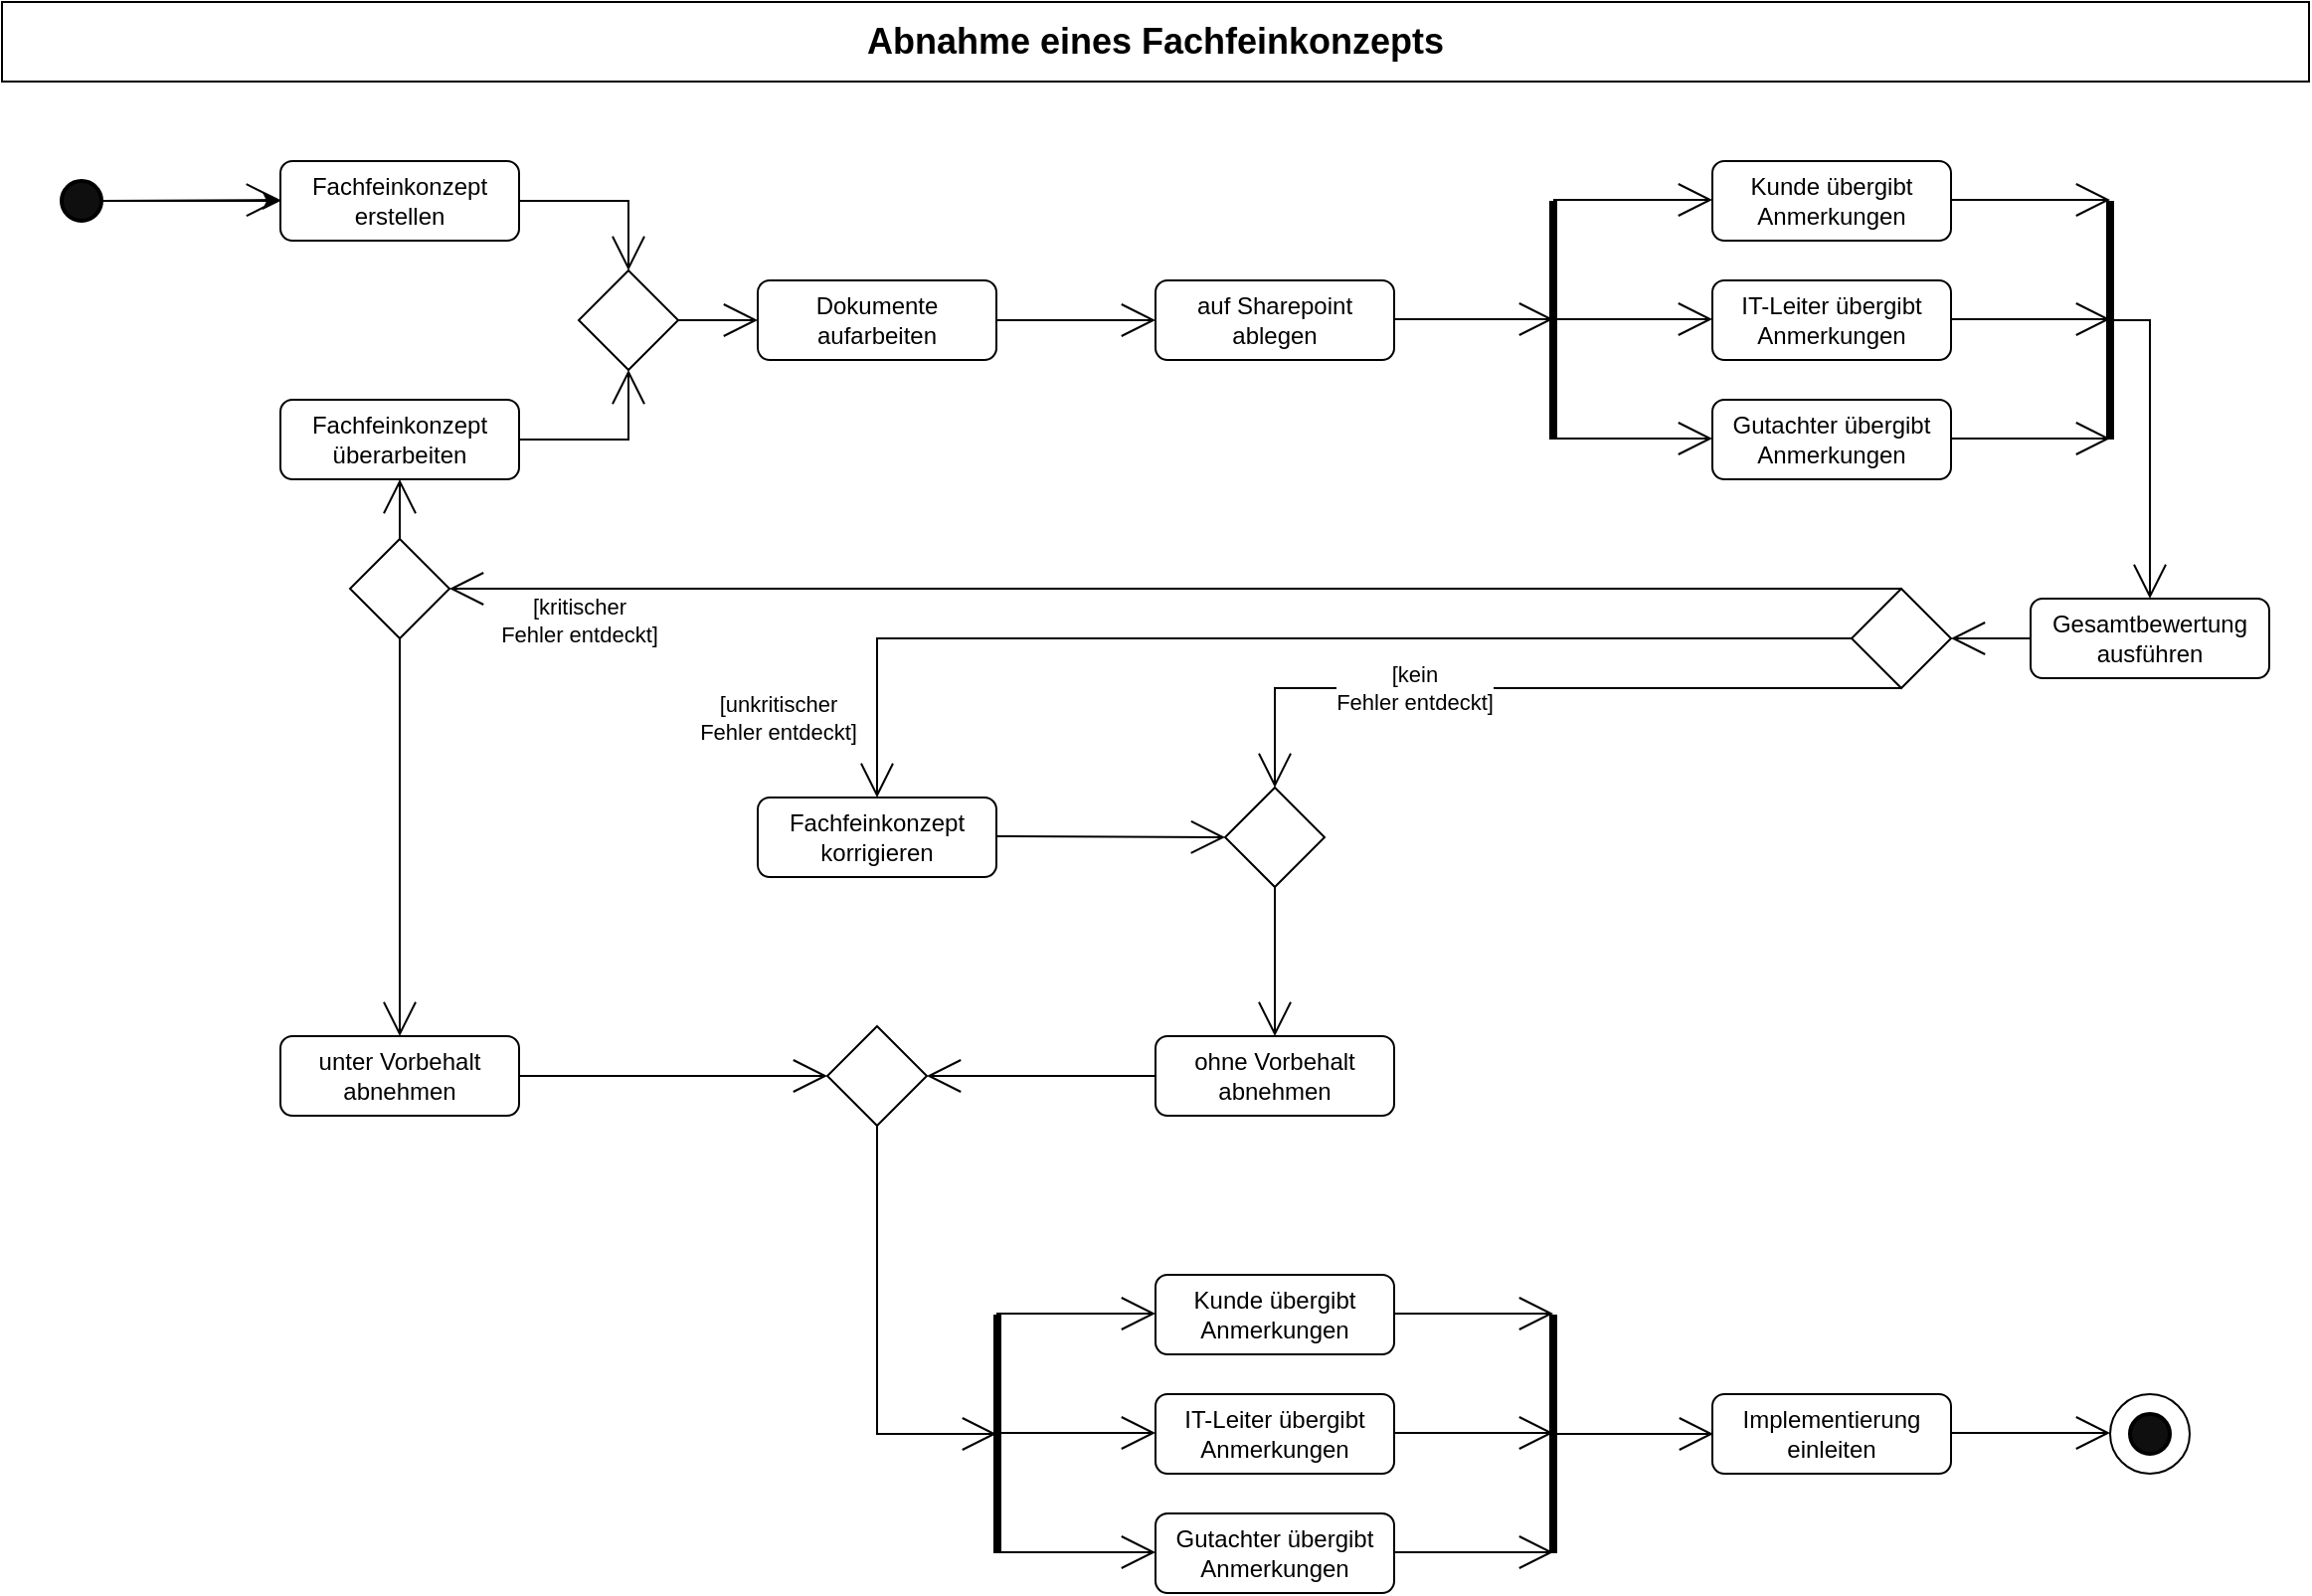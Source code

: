 <mxfile version="22.0.6" type="github">
  <diagram id="C5RBs43oDa-KdzZeNtuy" name="Page-1">
    <mxGraphModel dx="1434" dy="782" grid="1" gridSize="10" guides="1" tooltips="1" connect="1" arrows="1" fold="1" page="1" pageScale="1" pageWidth="1169" pageHeight="827" math="0" shadow="0">
      <root>
        <mxCell id="WIyWlLk6GJQsqaUBKTNV-0" />
        <mxCell id="WIyWlLk6GJQsqaUBKTNV-1" parent="WIyWlLk6GJQsqaUBKTNV-0" />
        <mxCell id="uXJUU_KmSxDn1WXmXQjy-84" value="" style="ellipse;whiteSpace=wrap;html=1;aspect=fixed;" vertex="1" parent="WIyWlLk6GJQsqaUBKTNV-1">
          <mxGeometry x="1060" y="700" width="40" height="40" as="geometry" />
        </mxCell>
        <mxCell id="uXJUU_KmSxDn1WXmXQjy-0" value="Fachfeinkonzept erstellen" style="rounded=1;whiteSpace=wrap;html=1;" vertex="1" parent="WIyWlLk6GJQsqaUBKTNV-1">
          <mxGeometry x="140" y="80" width="120" height="40" as="geometry" />
        </mxCell>
        <mxCell id="uXJUU_KmSxDn1WXmXQjy-85" value="" style="edgeStyle=orthogonalEdgeStyle;rounded=0;orthogonalLoop=1;jettySize=auto;html=1;" edge="1" parent="WIyWlLk6GJQsqaUBKTNV-1" source="uXJUU_KmSxDn1WXmXQjy-2" target="uXJUU_KmSxDn1WXmXQjy-0">
          <mxGeometry relative="1" as="geometry" />
        </mxCell>
        <mxCell id="uXJUU_KmSxDn1WXmXQjy-2" value="" style="strokeWidth=2;html=1;shape=mxgraph.flowchart.start_2;whiteSpace=wrap;fillColor=#0F0F0F;" vertex="1" parent="WIyWlLk6GJQsqaUBKTNV-1">
          <mxGeometry x="30" y="90" width="20" height="20" as="geometry" />
        </mxCell>
        <mxCell id="uXJUU_KmSxDn1WXmXQjy-7" value="Dokumente aufarbeiten" style="rounded=1;whiteSpace=wrap;html=1;" vertex="1" parent="WIyWlLk6GJQsqaUBKTNV-1">
          <mxGeometry x="380" y="140" width="120" height="40" as="geometry" />
        </mxCell>
        <mxCell id="uXJUU_KmSxDn1WXmXQjy-8" value="auf Sharepoint ablegen" style="rounded=1;whiteSpace=wrap;html=1;" vertex="1" parent="WIyWlLk6GJQsqaUBKTNV-1">
          <mxGeometry x="580" y="140" width="120" height="40" as="geometry" />
        </mxCell>
        <mxCell id="uXJUU_KmSxDn1WXmXQjy-9" style="edgeStyle=orthogonalEdgeStyle;rounded=0;orthogonalLoop=1;jettySize=auto;html=1;exitX=1;exitY=0.5;exitDx=0;exitDy=0;entryX=0;entryY=0.5;entryDx=0;entryDy=0;endArrow=open;endFill=0;endSize=15;" edge="1" parent="WIyWlLk6GJQsqaUBKTNV-1" source="uXJUU_KmSxDn1WXmXQjy-41" target="uXJUU_KmSxDn1WXmXQjy-7">
          <mxGeometry relative="1" as="geometry">
            <mxPoint x="100" y="170" as="sourcePoint" />
            <mxPoint x="190" y="170" as="targetPoint" />
          </mxGeometry>
        </mxCell>
        <mxCell id="uXJUU_KmSxDn1WXmXQjy-10" style="edgeStyle=orthogonalEdgeStyle;rounded=0;orthogonalLoop=1;jettySize=auto;html=1;exitX=1;exitY=0.5;exitDx=0;exitDy=0;endArrow=open;endFill=0;endSize=15;" edge="1" parent="WIyWlLk6GJQsqaUBKTNV-1" source="uXJUU_KmSxDn1WXmXQjy-7" target="uXJUU_KmSxDn1WXmXQjy-8">
          <mxGeometry relative="1" as="geometry">
            <mxPoint x="310" y="170" as="sourcePoint" />
            <mxPoint x="390" y="170" as="targetPoint" />
          </mxGeometry>
        </mxCell>
        <mxCell id="uXJUU_KmSxDn1WXmXQjy-12" style="edgeStyle=orthogonalEdgeStyle;rounded=0;orthogonalLoop=1;jettySize=auto;html=1;exitX=1;exitY=0.5;exitDx=0;exitDy=0;endArrow=open;endFill=0;endSize=15;" edge="1" parent="WIyWlLk6GJQsqaUBKTNV-1">
          <mxGeometry relative="1" as="geometry">
            <mxPoint x="700" y="159.5" as="sourcePoint" />
            <mxPoint x="780" y="159.5" as="targetPoint" />
          </mxGeometry>
        </mxCell>
        <mxCell id="uXJUU_KmSxDn1WXmXQjy-14" value="" style="endArrow=none;html=1;rounded=0;strokeWidth=4;" edge="1" parent="WIyWlLk6GJQsqaUBKTNV-1">
          <mxGeometry width="50" height="50" relative="1" as="geometry">
            <mxPoint x="780" y="220" as="sourcePoint" />
            <mxPoint x="780" y="100" as="targetPoint" />
          </mxGeometry>
        </mxCell>
        <mxCell id="uXJUU_KmSxDn1WXmXQjy-15" value="Kunde übergibt Anmerkungen" style="rounded=1;whiteSpace=wrap;html=1;" vertex="1" parent="WIyWlLk6GJQsqaUBKTNV-1">
          <mxGeometry x="860" y="80" width="120" height="40" as="geometry" />
        </mxCell>
        <mxCell id="uXJUU_KmSxDn1WXmXQjy-16" value="Gutachter übergibt Anmerkungen" style="rounded=1;whiteSpace=wrap;html=1;" vertex="1" parent="WIyWlLk6GJQsqaUBKTNV-1">
          <mxGeometry x="860" y="200" width="120" height="40" as="geometry" />
        </mxCell>
        <mxCell id="uXJUU_KmSxDn1WXmXQjy-17" value="IT-Leiter übergibt Anmerkungen" style="rounded=1;whiteSpace=wrap;html=1;" vertex="1" parent="WIyWlLk6GJQsqaUBKTNV-1">
          <mxGeometry x="860" y="140" width="120" height="40" as="geometry" />
        </mxCell>
        <mxCell id="uXJUU_KmSxDn1WXmXQjy-18" style="edgeStyle=orthogonalEdgeStyle;rounded=0;orthogonalLoop=1;jettySize=auto;html=1;exitX=1;exitY=0.5;exitDx=0;exitDy=0;entryX=0;entryY=0.5;entryDx=0;entryDy=0;endArrow=open;endFill=0;endSize=15;" edge="1" parent="WIyWlLk6GJQsqaUBKTNV-1">
          <mxGeometry relative="1" as="geometry">
            <mxPoint x="780" y="219.5" as="sourcePoint" />
            <mxPoint x="860" y="219.5" as="targetPoint" />
          </mxGeometry>
        </mxCell>
        <mxCell id="uXJUU_KmSxDn1WXmXQjy-19" style="edgeStyle=orthogonalEdgeStyle;rounded=0;orthogonalLoop=1;jettySize=auto;html=1;exitX=1;exitY=0.5;exitDx=0;exitDy=0;entryX=0;entryY=0.5;entryDx=0;entryDy=0;endArrow=open;endFill=0;endSize=15;" edge="1" parent="WIyWlLk6GJQsqaUBKTNV-1">
          <mxGeometry relative="1" as="geometry">
            <mxPoint x="780" y="159.5" as="sourcePoint" />
            <mxPoint x="860" y="159.5" as="targetPoint" />
          </mxGeometry>
        </mxCell>
        <mxCell id="uXJUU_KmSxDn1WXmXQjy-20" style="edgeStyle=orthogonalEdgeStyle;rounded=0;orthogonalLoop=1;jettySize=auto;html=1;exitX=1;exitY=0.5;exitDx=0;exitDy=0;entryX=0;entryY=0.5;entryDx=0;entryDy=0;endArrow=open;endFill=0;endSize=15;" edge="1" parent="WIyWlLk6GJQsqaUBKTNV-1">
          <mxGeometry relative="1" as="geometry">
            <mxPoint x="780" y="99.5" as="sourcePoint" />
            <mxPoint x="860" y="99.5" as="targetPoint" />
          </mxGeometry>
        </mxCell>
        <mxCell id="uXJUU_KmSxDn1WXmXQjy-21" value="" style="endArrow=none;html=1;rounded=0;strokeWidth=4;" edge="1" parent="WIyWlLk6GJQsqaUBKTNV-1">
          <mxGeometry width="50" height="50" relative="1" as="geometry">
            <mxPoint x="1060" y="220" as="sourcePoint" />
            <mxPoint x="1060" y="100" as="targetPoint" />
          </mxGeometry>
        </mxCell>
        <mxCell id="uXJUU_KmSxDn1WXmXQjy-22" style="edgeStyle=orthogonalEdgeStyle;rounded=0;orthogonalLoop=1;jettySize=auto;html=1;exitX=1;exitY=0.5;exitDx=0;exitDy=0;entryX=0;entryY=0.5;entryDx=0;entryDy=0;endArrow=open;endFill=0;endSize=15;" edge="1" parent="WIyWlLk6GJQsqaUBKTNV-1">
          <mxGeometry relative="1" as="geometry">
            <mxPoint x="980" y="219.5" as="sourcePoint" />
            <mxPoint x="1060" y="219.5" as="targetPoint" />
          </mxGeometry>
        </mxCell>
        <mxCell id="uXJUU_KmSxDn1WXmXQjy-23" style="edgeStyle=orthogonalEdgeStyle;rounded=0;orthogonalLoop=1;jettySize=auto;html=1;exitX=1;exitY=0.5;exitDx=0;exitDy=0;entryX=0;entryY=0.5;entryDx=0;entryDy=0;endArrow=open;endFill=0;endSize=15;" edge="1" parent="WIyWlLk6GJQsqaUBKTNV-1">
          <mxGeometry relative="1" as="geometry">
            <mxPoint x="980" y="159.5" as="sourcePoint" />
            <mxPoint x="1060" y="159.5" as="targetPoint" />
          </mxGeometry>
        </mxCell>
        <mxCell id="uXJUU_KmSxDn1WXmXQjy-24" style="edgeStyle=orthogonalEdgeStyle;rounded=0;orthogonalLoop=1;jettySize=auto;html=1;exitX=1;exitY=0.5;exitDx=0;exitDy=0;entryX=0;entryY=0.5;entryDx=0;entryDy=0;endArrow=open;endFill=0;endSize=15;" edge="1" parent="WIyWlLk6GJQsqaUBKTNV-1">
          <mxGeometry relative="1" as="geometry">
            <mxPoint x="980" y="99.5" as="sourcePoint" />
            <mxPoint x="1060" y="99.5" as="targetPoint" />
          </mxGeometry>
        </mxCell>
        <mxCell id="uXJUU_KmSxDn1WXmXQjy-25" style="edgeStyle=orthogonalEdgeStyle;rounded=0;orthogonalLoop=1;jettySize=auto;html=1;endArrow=open;endFill=0;endSize=15;entryX=0.5;entryY=0;entryDx=0;entryDy=0;" edge="1" parent="WIyWlLk6GJQsqaUBKTNV-1" target="uXJUU_KmSxDn1WXmXQjy-26">
          <mxGeometry relative="1" as="geometry">
            <mxPoint x="1060" y="160" as="sourcePoint" />
            <mxPoint x="1140" y="300" as="targetPoint" />
            <Array as="points">
              <mxPoint x="1080" y="160" />
            </Array>
          </mxGeometry>
        </mxCell>
        <mxCell id="uXJUU_KmSxDn1WXmXQjy-26" value="Gesamtbewertung ausführen" style="rounded=1;whiteSpace=wrap;html=1;" vertex="1" parent="WIyWlLk6GJQsqaUBKTNV-1">
          <mxGeometry x="1020" y="300" width="120" height="40" as="geometry" />
        </mxCell>
        <mxCell id="uXJUU_KmSxDn1WXmXQjy-27" value="" style="rhombus;whiteSpace=wrap;html=1;" vertex="1" parent="WIyWlLk6GJQsqaUBKTNV-1">
          <mxGeometry x="930" y="295" width="50" height="50" as="geometry" />
        </mxCell>
        <mxCell id="uXJUU_KmSxDn1WXmXQjy-28" style="edgeStyle=orthogonalEdgeStyle;rounded=0;orthogonalLoop=1;jettySize=auto;html=1;exitX=0;exitY=0.5;exitDx=0;exitDy=0;entryX=1;entryY=0.5;entryDx=0;entryDy=0;endArrow=open;endFill=0;endSize=15;" edge="1" parent="WIyWlLk6GJQsqaUBKTNV-1" source="uXJUU_KmSxDn1WXmXQjy-26" target="uXJUU_KmSxDn1WXmXQjy-27">
          <mxGeometry relative="1" as="geometry">
            <mxPoint x="990" y="169.5" as="sourcePoint" />
            <mxPoint x="1070" y="169.5" as="targetPoint" />
          </mxGeometry>
        </mxCell>
        <mxCell id="uXJUU_KmSxDn1WXmXQjy-32" style="edgeStyle=orthogonalEdgeStyle;rounded=0;orthogonalLoop=1;jettySize=auto;html=1;exitX=1;exitY=0.5;exitDx=0;exitDy=0;entryX=0;entryY=0.5;entryDx=0;entryDy=0;endArrow=open;endFill=0;endSize=15;exitPerimeter=0;" edge="1" parent="WIyWlLk6GJQsqaUBKTNV-1" source="uXJUU_KmSxDn1WXmXQjy-2">
          <mxGeometry relative="1" as="geometry">
            <mxPoint x="60" y="99.5" as="sourcePoint" />
            <mxPoint x="140" y="99.5" as="targetPoint" />
          </mxGeometry>
        </mxCell>
        <mxCell id="uXJUU_KmSxDn1WXmXQjy-36" style="edgeStyle=orthogonalEdgeStyle;rounded=0;orthogonalLoop=1;jettySize=auto;html=1;exitX=0.5;exitY=0;exitDx=0;exitDy=0;endArrow=open;endFill=0;endSize=15;entryX=0.5;entryY=1;entryDx=0;entryDy=0;" edge="1" parent="WIyWlLk6GJQsqaUBKTNV-1" source="uXJUU_KmSxDn1WXmXQjy-53" target="uXJUU_KmSxDn1WXmXQjy-38">
          <mxGeometry relative="1" as="geometry">
            <mxPoint x="1070" y="330" as="sourcePoint" />
            <mxPoint x="190" y="260" as="targetPoint" />
            <Array as="points" />
          </mxGeometry>
        </mxCell>
        <mxCell id="uXJUU_KmSxDn1WXmXQjy-37" value="[kritischer&lt;br&gt;Fehler entdeckt]" style="edgeLabel;html=1;align=center;verticalAlign=middle;resizable=0;points=[];" vertex="1" connectable="0" parent="uXJUU_KmSxDn1WXmXQjy-36">
          <mxGeometry x="0.915" relative="1" as="geometry">
            <mxPoint x="90" y="69" as="offset" />
          </mxGeometry>
        </mxCell>
        <mxCell id="uXJUU_KmSxDn1WXmXQjy-38" value="Fachfeinkonzept überarbeiten" style="rounded=1;whiteSpace=wrap;html=1;" vertex="1" parent="WIyWlLk6GJQsqaUBKTNV-1">
          <mxGeometry x="140" y="200" width="120" height="40" as="geometry" />
        </mxCell>
        <mxCell id="uXJUU_KmSxDn1WXmXQjy-42" value="" style="edgeStyle=orthogonalEdgeStyle;rounded=0;orthogonalLoop=1;jettySize=auto;html=1;exitX=1;exitY=0.5;exitDx=0;exitDy=0;entryX=0.5;entryY=0;entryDx=0;entryDy=0;endArrow=open;endFill=0;endSize=15;" edge="1" parent="WIyWlLk6GJQsqaUBKTNV-1" source="uXJUU_KmSxDn1WXmXQjy-0" target="uXJUU_KmSxDn1WXmXQjy-41">
          <mxGeometry relative="1" as="geometry">
            <mxPoint x="250" y="160" as="sourcePoint" />
            <mxPoint x="380" y="160" as="targetPoint" />
            <Array as="points">
              <mxPoint x="315" y="100" />
            </Array>
          </mxGeometry>
        </mxCell>
        <mxCell id="uXJUU_KmSxDn1WXmXQjy-41" value="" style="rhombus;whiteSpace=wrap;html=1;" vertex="1" parent="WIyWlLk6GJQsqaUBKTNV-1">
          <mxGeometry x="290" y="135" width="50" height="50" as="geometry" />
        </mxCell>
        <mxCell id="uXJUU_KmSxDn1WXmXQjy-44" value="" style="edgeStyle=orthogonalEdgeStyle;rounded=0;orthogonalLoop=1;jettySize=auto;html=1;exitX=1;exitY=0.5;exitDx=0;exitDy=0;entryX=0.5;entryY=1;entryDx=0;entryDy=0;endArrow=open;endFill=0;endSize=15;" edge="1" parent="WIyWlLk6GJQsqaUBKTNV-1" source="uXJUU_KmSxDn1WXmXQjy-38" target="uXJUU_KmSxDn1WXmXQjy-41">
          <mxGeometry relative="1" as="geometry">
            <mxPoint x="260" y="170" as="sourcePoint" />
            <mxPoint x="300" y="170" as="targetPoint" />
            <Array as="points">
              <mxPoint x="315" y="220" />
            </Array>
          </mxGeometry>
        </mxCell>
        <mxCell id="uXJUU_KmSxDn1WXmXQjy-47" value="Fachfeinkonzept korrigieren" style="rounded=1;whiteSpace=wrap;html=1;" vertex="1" parent="WIyWlLk6GJQsqaUBKTNV-1">
          <mxGeometry x="380" y="400" width="120" height="40" as="geometry" />
        </mxCell>
        <mxCell id="uXJUU_KmSxDn1WXmXQjy-48" style="edgeStyle=orthogonalEdgeStyle;rounded=0;orthogonalLoop=1;jettySize=auto;html=1;exitX=0;exitY=0.5;exitDx=0;exitDy=0;endArrow=open;endFill=0;endSize=15;entryX=0.5;entryY=0;entryDx=0;entryDy=0;" edge="1" parent="WIyWlLk6GJQsqaUBKTNV-1" source="uXJUU_KmSxDn1WXmXQjy-27" target="uXJUU_KmSxDn1WXmXQjy-47">
          <mxGeometry relative="1" as="geometry">
            <mxPoint x="965" y="305" as="sourcePoint" />
            <mxPoint x="190" y="360" as="targetPoint" />
            <Array as="points">
              <mxPoint x="440" y="320" />
            </Array>
          </mxGeometry>
        </mxCell>
        <mxCell id="uXJUU_KmSxDn1WXmXQjy-49" value="[unkritischer&lt;br&gt;Fehler entdeckt]" style="edgeLabel;html=1;align=center;verticalAlign=middle;resizable=0;points=[];" vertex="1" connectable="0" parent="uXJUU_KmSxDn1WXmXQjy-48">
          <mxGeometry x="0.915" relative="1" as="geometry">
            <mxPoint x="-50" y="-16" as="offset" />
          </mxGeometry>
        </mxCell>
        <mxCell id="uXJUU_KmSxDn1WXmXQjy-50" style="edgeStyle=orthogonalEdgeStyle;rounded=0;orthogonalLoop=1;jettySize=auto;html=1;exitX=0.5;exitY=1;exitDx=0;exitDy=0;endArrow=open;endFill=0;endSize=15;entryX=0.5;entryY=0;entryDx=0;entryDy=0;" edge="1" parent="WIyWlLk6GJQsqaUBKTNV-1" source="uXJUU_KmSxDn1WXmXQjy-27" target="uXJUU_KmSxDn1WXmXQjy-56">
          <mxGeometry relative="1" as="geometry">
            <mxPoint x="940" y="330" as="sourcePoint" />
            <mxPoint x="570" y="350" as="targetPoint" />
            <Array as="points">
              <mxPoint x="640" y="345" />
            </Array>
          </mxGeometry>
        </mxCell>
        <mxCell id="uXJUU_KmSxDn1WXmXQjy-51" value="[kein&lt;br&gt;Fehler entdeckt]" style="edgeLabel;html=1;align=center;verticalAlign=middle;resizable=0;points=[];" vertex="1" connectable="0" parent="uXJUU_KmSxDn1WXmXQjy-50">
          <mxGeometry x="0.915" relative="1" as="geometry">
            <mxPoint x="70" y="-35" as="offset" />
          </mxGeometry>
        </mxCell>
        <mxCell id="uXJUU_KmSxDn1WXmXQjy-52" value="ohne Vorbehalt abnehmen" style="rounded=1;whiteSpace=wrap;html=1;" vertex="1" parent="WIyWlLk6GJQsqaUBKTNV-1">
          <mxGeometry x="580" y="520" width="120" height="40" as="geometry" />
        </mxCell>
        <mxCell id="uXJUU_KmSxDn1WXmXQjy-54" value="" style="edgeStyle=orthogonalEdgeStyle;rounded=0;orthogonalLoop=1;jettySize=auto;html=1;exitX=0.5;exitY=0;exitDx=0;exitDy=0;endArrow=open;endFill=0;endSize=15;entryX=1;entryY=0.5;entryDx=0;entryDy=0;" edge="1" parent="WIyWlLk6GJQsqaUBKTNV-1" source="uXJUU_KmSxDn1WXmXQjy-27" target="uXJUU_KmSxDn1WXmXQjy-53">
          <mxGeometry relative="1" as="geometry">
            <mxPoint x="955" y="295" as="sourcePoint" />
            <mxPoint x="200" y="240" as="targetPoint" />
            <Array as="points">
              <mxPoint x="770" y="295" />
              <mxPoint x="770" y="295" />
            </Array>
          </mxGeometry>
        </mxCell>
        <mxCell id="uXJUU_KmSxDn1WXmXQjy-53" value="" style="rhombus;whiteSpace=wrap;html=1;" vertex="1" parent="WIyWlLk6GJQsqaUBKTNV-1">
          <mxGeometry x="175" y="270" width="50" height="50" as="geometry" />
        </mxCell>
        <mxCell id="uXJUU_KmSxDn1WXmXQjy-56" value="" style="rhombus;whiteSpace=wrap;html=1;" vertex="1" parent="WIyWlLk6GJQsqaUBKTNV-1">
          <mxGeometry x="615" y="395" width="50" height="50" as="geometry" />
        </mxCell>
        <mxCell id="uXJUU_KmSxDn1WXmXQjy-57" style="edgeStyle=orthogonalEdgeStyle;rounded=0;orthogonalLoop=1;jettySize=auto;html=1;exitX=1;exitY=0.5;exitDx=0;exitDy=0;entryX=0;entryY=0.5;entryDx=0;entryDy=0;endArrow=open;endFill=0;endSize=15;" edge="1" parent="WIyWlLk6GJQsqaUBKTNV-1" target="uXJUU_KmSxDn1WXmXQjy-56">
          <mxGeometry relative="1" as="geometry">
            <mxPoint x="500" y="419.5" as="sourcePoint" />
            <mxPoint x="580" y="419.5" as="targetPoint" />
          </mxGeometry>
        </mxCell>
        <mxCell id="uXJUU_KmSxDn1WXmXQjy-58" style="edgeStyle=orthogonalEdgeStyle;rounded=0;orthogonalLoop=1;jettySize=auto;html=1;exitX=0.5;exitY=1;exitDx=0;exitDy=0;endArrow=open;endFill=0;endSize=15;entryX=0.5;entryY=0;entryDx=0;entryDy=0;" edge="1" parent="WIyWlLk6GJQsqaUBKTNV-1" source="uXJUU_KmSxDn1WXmXQjy-56" target="uXJUU_KmSxDn1WXmXQjy-52">
          <mxGeometry relative="1" as="geometry">
            <mxPoint x="710" y="169.5" as="sourcePoint" />
            <mxPoint x="790" y="169.5" as="targetPoint" />
          </mxGeometry>
        </mxCell>
        <mxCell id="uXJUU_KmSxDn1WXmXQjy-59" value="unter Vorbehalt abnehmen" style="rounded=1;whiteSpace=wrap;html=1;" vertex="1" parent="WIyWlLk6GJQsqaUBKTNV-1">
          <mxGeometry x="140" y="520" width="120" height="40" as="geometry" />
        </mxCell>
        <mxCell id="uXJUU_KmSxDn1WXmXQjy-60" style="edgeStyle=orthogonalEdgeStyle;rounded=0;orthogonalLoop=1;jettySize=auto;html=1;exitX=0.5;exitY=1;exitDx=0;exitDy=0;endArrow=open;endFill=0;endSize=15;entryX=0.5;entryY=0;entryDx=0;entryDy=0;" edge="1" parent="WIyWlLk6GJQsqaUBKTNV-1" target="uXJUU_KmSxDn1WXmXQjy-59" source="uXJUU_KmSxDn1WXmXQjy-53">
          <mxGeometry relative="1" as="geometry">
            <mxPoint x="200" y="445" as="sourcePoint" />
            <mxPoint x="350" y="169.5" as="targetPoint" />
          </mxGeometry>
        </mxCell>
        <mxCell id="uXJUU_KmSxDn1WXmXQjy-61" value="" style="rhombus;whiteSpace=wrap;html=1;" vertex="1" parent="WIyWlLk6GJQsqaUBKTNV-1">
          <mxGeometry x="415" y="515" width="50" height="50" as="geometry" />
        </mxCell>
        <mxCell id="uXJUU_KmSxDn1WXmXQjy-62" style="edgeStyle=orthogonalEdgeStyle;rounded=0;orthogonalLoop=1;jettySize=auto;html=1;exitX=1;exitY=0.5;exitDx=0;exitDy=0;endArrow=open;endFill=0;endSize=15;entryX=0;entryY=0.5;entryDx=0;entryDy=0;" edge="1" parent="WIyWlLk6GJQsqaUBKTNV-1" source="uXJUU_KmSxDn1WXmXQjy-59" target="uXJUU_KmSxDn1WXmXQjy-61">
          <mxGeometry relative="1" as="geometry">
            <mxPoint x="790" y="229.5" as="sourcePoint" />
            <mxPoint x="420" y="540" as="targetPoint" />
          </mxGeometry>
        </mxCell>
        <mxCell id="uXJUU_KmSxDn1WXmXQjy-63" style="edgeStyle=orthogonalEdgeStyle;rounded=0;orthogonalLoop=1;jettySize=auto;html=1;exitX=0;exitY=0.5;exitDx=0;exitDy=0;endArrow=open;endFill=0;endSize=15;entryX=1;entryY=0.5;entryDx=0;entryDy=0;" edge="1" parent="WIyWlLk6GJQsqaUBKTNV-1" source="uXJUU_KmSxDn1WXmXQjy-52" target="uXJUU_KmSxDn1WXmXQjy-61">
          <mxGeometry relative="1" as="geometry">
            <mxPoint x="270" y="550" as="sourcePoint" />
            <mxPoint x="425" y="550" as="targetPoint" />
          </mxGeometry>
        </mxCell>
        <mxCell id="uXJUU_KmSxDn1WXmXQjy-65" style="edgeStyle=orthogonalEdgeStyle;rounded=0;orthogonalLoop=1;jettySize=auto;html=1;exitX=0.5;exitY=1;exitDx=0;exitDy=0;endArrow=open;endFill=0;endSize=15;" edge="1" parent="WIyWlLk6GJQsqaUBKTNV-1" source="uXJUU_KmSxDn1WXmXQjy-61">
          <mxGeometry relative="1" as="geometry">
            <mxPoint x="510" y="170" as="sourcePoint" />
            <mxPoint x="500" y="720" as="targetPoint" />
            <Array as="points">
              <mxPoint x="440" y="720" />
            </Array>
          </mxGeometry>
        </mxCell>
        <mxCell id="uXJUU_KmSxDn1WXmXQjy-66" value="" style="endArrow=none;html=1;rounded=0;strokeWidth=4;" edge="1" parent="WIyWlLk6GJQsqaUBKTNV-1">
          <mxGeometry width="50" height="50" relative="1" as="geometry">
            <mxPoint x="500.5" y="780" as="sourcePoint" />
            <mxPoint x="500.5" y="660" as="targetPoint" />
          </mxGeometry>
        </mxCell>
        <mxCell id="uXJUU_KmSxDn1WXmXQjy-68" value="Kunde übergibt Anmerkungen" style="rounded=1;whiteSpace=wrap;html=1;" vertex="1" parent="WIyWlLk6GJQsqaUBKTNV-1">
          <mxGeometry x="580" y="640" width="120" height="40" as="geometry" />
        </mxCell>
        <mxCell id="uXJUU_KmSxDn1WXmXQjy-69" value="Gutachter übergibt Anmerkungen" style="rounded=1;whiteSpace=wrap;html=1;" vertex="1" parent="WIyWlLk6GJQsqaUBKTNV-1">
          <mxGeometry x="580" y="760" width="120" height="40" as="geometry" />
        </mxCell>
        <mxCell id="uXJUU_KmSxDn1WXmXQjy-70" value="IT-Leiter übergibt Anmerkungen" style="rounded=1;whiteSpace=wrap;html=1;" vertex="1" parent="WIyWlLk6GJQsqaUBKTNV-1">
          <mxGeometry x="580" y="700" width="120" height="40" as="geometry" />
        </mxCell>
        <mxCell id="uXJUU_KmSxDn1WXmXQjy-71" style="edgeStyle=orthogonalEdgeStyle;rounded=0;orthogonalLoop=1;jettySize=auto;html=1;exitX=1;exitY=0.5;exitDx=0;exitDy=0;entryX=0;entryY=0.5;entryDx=0;entryDy=0;endArrow=open;endFill=0;endSize=15;" edge="1" parent="WIyWlLk6GJQsqaUBKTNV-1">
          <mxGeometry relative="1" as="geometry">
            <mxPoint x="500" y="779.5" as="sourcePoint" />
            <mxPoint x="580" y="779.5" as="targetPoint" />
          </mxGeometry>
        </mxCell>
        <mxCell id="uXJUU_KmSxDn1WXmXQjy-72" style="edgeStyle=orthogonalEdgeStyle;rounded=0;orthogonalLoop=1;jettySize=auto;html=1;exitX=1;exitY=0.5;exitDx=0;exitDy=0;entryX=0;entryY=0.5;entryDx=0;entryDy=0;endArrow=open;endFill=0;endSize=15;" edge="1" parent="WIyWlLk6GJQsqaUBKTNV-1">
          <mxGeometry relative="1" as="geometry">
            <mxPoint x="500" y="719.5" as="sourcePoint" />
            <mxPoint x="580" y="719.5" as="targetPoint" />
          </mxGeometry>
        </mxCell>
        <mxCell id="uXJUU_KmSxDn1WXmXQjy-73" style="edgeStyle=orthogonalEdgeStyle;rounded=0;orthogonalLoop=1;jettySize=auto;html=1;exitX=1;exitY=0.5;exitDx=0;exitDy=0;entryX=0;entryY=0.5;entryDx=0;entryDy=0;endArrow=open;endFill=0;endSize=15;" edge="1" parent="WIyWlLk6GJQsqaUBKTNV-1">
          <mxGeometry relative="1" as="geometry">
            <mxPoint x="500" y="659.5" as="sourcePoint" />
            <mxPoint x="580" y="659.5" as="targetPoint" />
          </mxGeometry>
        </mxCell>
        <mxCell id="uXJUU_KmSxDn1WXmXQjy-74" value="" style="endArrow=none;html=1;rounded=0;strokeWidth=4;" edge="1" parent="WIyWlLk6GJQsqaUBKTNV-1">
          <mxGeometry width="50" height="50" relative="1" as="geometry">
            <mxPoint x="780" y="780" as="sourcePoint" />
            <mxPoint x="780" y="660" as="targetPoint" />
          </mxGeometry>
        </mxCell>
        <mxCell id="uXJUU_KmSxDn1WXmXQjy-75" style="edgeStyle=orthogonalEdgeStyle;rounded=0;orthogonalLoop=1;jettySize=auto;html=1;exitX=1;exitY=0.5;exitDx=0;exitDy=0;entryX=0;entryY=0.5;entryDx=0;entryDy=0;endArrow=open;endFill=0;endSize=15;" edge="1" parent="WIyWlLk6GJQsqaUBKTNV-1">
          <mxGeometry relative="1" as="geometry">
            <mxPoint x="700" y="779.5" as="sourcePoint" />
            <mxPoint x="780" y="779.5" as="targetPoint" />
          </mxGeometry>
        </mxCell>
        <mxCell id="uXJUU_KmSxDn1WXmXQjy-76" style="edgeStyle=orthogonalEdgeStyle;rounded=0;orthogonalLoop=1;jettySize=auto;html=1;exitX=1;exitY=0.5;exitDx=0;exitDy=0;entryX=0;entryY=0.5;entryDx=0;entryDy=0;endArrow=open;endFill=0;endSize=15;" edge="1" parent="WIyWlLk6GJQsqaUBKTNV-1">
          <mxGeometry relative="1" as="geometry">
            <mxPoint x="700" y="719.5" as="sourcePoint" />
            <mxPoint x="780" y="719.5" as="targetPoint" />
          </mxGeometry>
        </mxCell>
        <mxCell id="uXJUU_KmSxDn1WXmXQjy-77" style="edgeStyle=orthogonalEdgeStyle;rounded=0;orthogonalLoop=1;jettySize=auto;html=1;exitX=1;exitY=0.5;exitDx=0;exitDy=0;entryX=0;entryY=0.5;entryDx=0;entryDy=0;endArrow=open;endFill=0;endSize=15;" edge="1" parent="WIyWlLk6GJQsqaUBKTNV-1">
          <mxGeometry relative="1" as="geometry">
            <mxPoint x="700" y="659.5" as="sourcePoint" />
            <mxPoint x="780" y="659.5" as="targetPoint" />
          </mxGeometry>
        </mxCell>
        <mxCell id="uXJUU_KmSxDn1WXmXQjy-78" style="edgeStyle=orthogonalEdgeStyle;rounded=0;orthogonalLoop=1;jettySize=auto;html=1;exitX=1;exitY=0.5;exitDx=0;exitDy=0;entryX=0;entryY=0.5;entryDx=0;entryDy=0;endArrow=open;endFill=0;endSize=15;" edge="1" parent="WIyWlLk6GJQsqaUBKTNV-1">
          <mxGeometry relative="1" as="geometry">
            <mxPoint x="780.5" y="720" as="sourcePoint" />
            <mxPoint x="860.5" y="720" as="targetPoint" />
          </mxGeometry>
        </mxCell>
        <mxCell id="uXJUU_KmSxDn1WXmXQjy-79" value="Implementierung einleiten" style="rounded=1;whiteSpace=wrap;html=1;" vertex="1" parent="WIyWlLk6GJQsqaUBKTNV-1">
          <mxGeometry x="860" y="700" width="120" height="40" as="geometry" />
        </mxCell>
        <mxCell id="uXJUU_KmSxDn1WXmXQjy-80" value="" style="strokeWidth=2;html=1;shape=mxgraph.flowchart.start_2;whiteSpace=wrap;fillColor=#0F0F0F;" vertex="1" parent="WIyWlLk6GJQsqaUBKTNV-1">
          <mxGeometry x="1070" y="710" width="20" height="20" as="geometry" />
        </mxCell>
        <mxCell id="uXJUU_KmSxDn1WXmXQjy-81" style="edgeStyle=orthogonalEdgeStyle;rounded=0;orthogonalLoop=1;jettySize=auto;html=1;exitX=1;exitY=0.5;exitDx=0;exitDy=0;entryX=0;entryY=0.5;entryDx=0;entryDy=0;endArrow=open;endFill=0;endSize=15;" edge="1" parent="WIyWlLk6GJQsqaUBKTNV-1">
          <mxGeometry relative="1" as="geometry">
            <mxPoint x="980" y="719.5" as="sourcePoint" />
            <mxPoint x="1060" y="719.5" as="targetPoint" />
          </mxGeometry>
        </mxCell>
        <mxCell id="uXJUU_KmSxDn1WXmXQjy-86" value="&lt;font style=&quot;font-size: 18px;&quot;&gt;&lt;b&gt;Abnahme eines Fachfeinkonzepts&lt;/b&gt;&lt;/font&gt;" style="rounded=0;whiteSpace=wrap;html=1;" vertex="1" parent="WIyWlLk6GJQsqaUBKTNV-1">
          <mxGeometry width="1160" height="40" as="geometry" />
        </mxCell>
      </root>
    </mxGraphModel>
  </diagram>
</mxfile>
